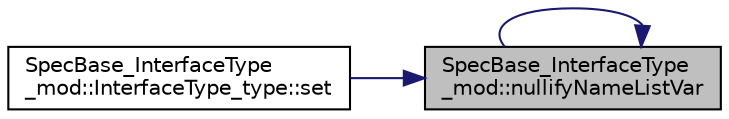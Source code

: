 digraph "SpecBase_InterfaceType_mod::nullifyNameListVar"
{
 // LATEX_PDF_SIZE
  edge [fontname="Helvetica",fontsize="10",labelfontname="Helvetica",labelfontsize="10"];
  node [fontname="Helvetica",fontsize="10",shape=record];
  rankdir="RL";
  Node1 [label="SpecBase_InterfaceType\l_mod::nullifyNameListVar",height=0.2,width=0.4,color="black", fillcolor="grey75", style="filled", fontcolor="black",tooltip=" "];
  Node1 -> Node1 [dir="back",color="midnightblue",fontsize="10",style="solid",fontname="Helvetica"];
  Node1 -> Node2 [dir="back",color="midnightblue",fontsize="10",style="solid",fontname="Helvetica"];
  Node2 [label="SpecBase_InterfaceType\l_mod::InterfaceType_type::set",height=0.2,width=0.4,color="black", fillcolor="white", style="filled",URL="$structSpecBase__InterfaceType__mod_1_1InterfaceType__type.html#addaf0da2c738c1433ca7e3d81216baea",tooltip=" "];
}
